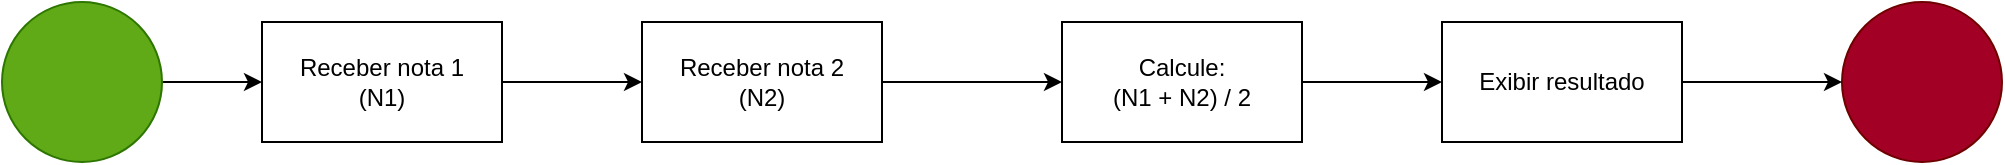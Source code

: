 <mxfile version="28.0.6" pages="10">
  <diagram name="Página-1" id="ien-LTxeTAxxLmiYn0Pi">
    <mxGraphModel dx="1097" dy="667" grid="1" gridSize="10" guides="1" tooltips="1" connect="1" arrows="1" fold="1" page="1" pageScale="1" pageWidth="827" pageHeight="1169" math="0" shadow="0">
      <root>
        <mxCell id="0" />
        <mxCell id="1" parent="0" />
        <mxCell id="ibR36sml1qzWkGhHRX6c-2" value="" style="edgeStyle=orthogonalEdgeStyle;rounded=0;orthogonalLoop=1;jettySize=auto;html=1;" edge="1" parent="1" source="fIP4atLO-p7no6ij3b4P-1" target="fIP4atLO-p7no6ij3b4P-6">
          <mxGeometry relative="1" as="geometry" />
        </mxCell>
        <mxCell id="fIP4atLO-p7no6ij3b4P-1" value="" style="ellipse;whiteSpace=wrap;html=1;aspect=fixed;fillColor=#60a917;fontColor=#ffffff;strokeColor=#2D7600;" vertex="1" parent="1">
          <mxGeometry x="70" y="250" width="80" height="80" as="geometry" />
        </mxCell>
        <mxCell id="fIP4atLO-p7no6ij3b4P-2" value="" style="ellipse;whiteSpace=wrap;html=1;aspect=fixed;fillColor=#a20025;fontColor=#ffffff;strokeColor=#6F0000;" vertex="1" parent="1">
          <mxGeometry x="990" y="250" width="80" height="80" as="geometry" />
        </mxCell>
        <mxCell id="ibR36sml1qzWkGhHRX6c-3" value="" style="edgeStyle=orthogonalEdgeStyle;rounded=0;orthogonalLoop=1;jettySize=auto;html=1;" edge="1" parent="1" source="fIP4atLO-p7no6ij3b4P-6" target="fIP4atLO-p7no6ij3b4P-8">
          <mxGeometry relative="1" as="geometry" />
        </mxCell>
        <mxCell id="fIP4atLO-p7no6ij3b4P-6" value="Receber nota 1&lt;br&gt;(N1)" style="rounded=0;whiteSpace=wrap;html=1;" vertex="1" parent="1">
          <mxGeometry x="200" y="260" width="120" height="60" as="geometry" />
        </mxCell>
        <mxCell id="ibR36sml1qzWkGhHRX6c-4" value="" style="edgeStyle=orthogonalEdgeStyle;rounded=0;orthogonalLoop=1;jettySize=auto;html=1;" edge="1" parent="1" source="fIP4atLO-p7no6ij3b4P-8" target="fIP4atLO-p7no6ij3b4P-10">
          <mxGeometry relative="1" as="geometry" />
        </mxCell>
        <mxCell id="fIP4atLO-p7no6ij3b4P-8" value="Receber nota 2&lt;br&gt;(N2)" style="rounded=0;whiteSpace=wrap;html=1;" vertex="1" parent="1">
          <mxGeometry x="390" y="260" width="120" height="60" as="geometry" />
        </mxCell>
        <mxCell id="ibR36sml1qzWkGhHRX6c-5" value="" style="edgeStyle=orthogonalEdgeStyle;rounded=0;orthogonalLoop=1;jettySize=auto;html=1;" edge="1" parent="1" source="fIP4atLO-p7no6ij3b4P-10" target="fIP4atLO-p7no6ij3b4P-11">
          <mxGeometry relative="1" as="geometry" />
        </mxCell>
        <mxCell id="fIP4atLO-p7no6ij3b4P-10" value="Calcule:&lt;br&gt;(N1 + N2) / 2" style="rounded=0;whiteSpace=wrap;html=1;" vertex="1" parent="1">
          <mxGeometry x="600" y="260" width="120" height="60" as="geometry" />
        </mxCell>
        <mxCell id="ibR36sml1qzWkGhHRX6c-6" value="" style="edgeStyle=orthogonalEdgeStyle;rounded=0;orthogonalLoop=1;jettySize=auto;html=1;" edge="1" parent="1" source="fIP4atLO-p7no6ij3b4P-11" target="fIP4atLO-p7no6ij3b4P-2">
          <mxGeometry relative="1" as="geometry" />
        </mxCell>
        <mxCell id="fIP4atLO-p7no6ij3b4P-11" value="Exibir resultado" style="rounded=0;whiteSpace=wrap;html=1;" vertex="1" parent="1">
          <mxGeometry x="790" y="260" width="120" height="60" as="geometry" />
        </mxCell>
      </root>
    </mxGraphModel>
  </diagram>
  <diagram id="UnQRTkY-co9EFNFpfmg4" name="Página-2">
    <mxGraphModel dx="1869" dy="634" grid="1" gridSize="10" guides="1" tooltips="1" connect="1" arrows="1" fold="1" page="1" pageScale="1" pageWidth="827" pageHeight="1169" math="0" shadow="0">
      <root>
        <mxCell id="0" />
        <mxCell id="1" parent="0" />
        <mxCell id="t9XvfpiNi_gvdj9FATmh-8" value="" style="edgeStyle=orthogonalEdgeStyle;rounded=0;orthogonalLoop=1;jettySize=auto;html=1;" edge="1" parent="1" source="t9XvfpiNi_gvdj9FATmh-1" target="t9XvfpiNi_gvdj9FATmh-7">
          <mxGeometry relative="1" as="geometry" />
        </mxCell>
        <mxCell id="t9XvfpiNi_gvdj9FATmh-1" value="" style="ellipse;whiteSpace=wrap;html=1;aspect=fixed;fillColor=#60a917;fontColor=#ffffff;strokeColor=#2D7600;" vertex="1" parent="1">
          <mxGeometry x="-120" y="200" width="80" height="80" as="geometry" />
        </mxCell>
        <mxCell id="t9XvfpiNi_gvdj9FATmh-2" value="" style="ellipse;whiteSpace=wrap;html=1;aspect=fixed;fillColor=#a20025;fontColor=#ffffff;strokeColor=#6F0000;" vertex="1" parent="1">
          <mxGeometry x="730" y="370" width="80" height="80" as="geometry" />
        </mxCell>
        <mxCell id="t9XvfpiNi_gvdj9FATmh-10" value="" style="edgeStyle=orthogonalEdgeStyle;rounded=0;orthogonalLoop=1;jettySize=auto;html=1;" edge="1" parent="1" source="t9XvfpiNi_gvdj9FATmh-7" target="t9XvfpiNi_gvdj9FATmh-9">
          <mxGeometry relative="1" as="geometry" />
        </mxCell>
        <mxCell id="t9XvfpiNi_gvdj9FATmh-7" value="Recebe um numero&amp;nbsp;&lt;br&gt;(N1)" style="rounded=0;whiteSpace=wrap;html=1;" vertex="1" parent="1">
          <mxGeometry x="20" y="210" width="120" height="60" as="geometry" />
        </mxCell>
        <mxCell id="t9XvfpiNi_gvdj9FATmh-12" value="" style="edgeStyle=orthogonalEdgeStyle;rounded=0;orthogonalLoop=1;jettySize=auto;html=1;" edge="1" parent="1" source="t9XvfpiNi_gvdj9FATmh-9" target="t9XvfpiNi_gvdj9FATmh-11">
          <mxGeometry relative="1" as="geometry" />
        </mxCell>
        <mxCell id="t9XvfpiNi_gvdj9FATmh-9" value="Recebe um numero&lt;br&gt;(N2)" style="rounded=0;whiteSpace=wrap;html=1;" vertex="1" parent="1">
          <mxGeometry x="180" y="210" width="120" height="60" as="geometry" />
        </mxCell>
        <mxCell id="t9XvfpiNi_gvdj9FATmh-14" value="" style="edgeStyle=orthogonalEdgeStyle;rounded=0;orthogonalLoop=1;jettySize=auto;html=1;" edge="1" parent="1" source="t9XvfpiNi_gvdj9FATmh-11" target="t9XvfpiNi_gvdj9FATmh-13">
          <mxGeometry relative="1" as="geometry" />
        </mxCell>
        <mxCell id="t9XvfpiNi_gvdj9FATmh-11" value="Media:&lt;br&gt;(N1 + N2) / 2" style="rounded=0;whiteSpace=wrap;html=1;" vertex="1" parent="1">
          <mxGeometry x="340" y="210" width="120" height="60" as="geometry" />
        </mxCell>
        <mxCell id="t9XvfpiNi_gvdj9FATmh-16" value="" style="edgeStyle=orthogonalEdgeStyle;rounded=0;orthogonalLoop=1;jettySize=auto;html=1;" edge="1" parent="1" source="t9XvfpiNi_gvdj9FATmh-13" target="t9XvfpiNi_gvdj9FATmh-15">
          <mxGeometry relative="1" as="geometry" />
        </mxCell>
        <mxCell id="t9XvfpiNi_gvdj9FATmh-18" value="" style="edgeStyle=orthogonalEdgeStyle;rounded=0;orthogonalLoop=1;jettySize=auto;html=1;" edge="1" parent="1" source="t9XvfpiNi_gvdj9FATmh-13" target="t9XvfpiNi_gvdj9FATmh-17">
          <mxGeometry relative="1" as="geometry" />
        </mxCell>
        <mxCell id="t9XvfpiNi_gvdj9FATmh-13" value="" style="rhombus;whiteSpace=wrap;html=1;" vertex="1" parent="1">
          <mxGeometry x="510" y="200" width="80" height="80" as="geometry" />
        </mxCell>
        <mxCell id="t9XvfpiNi_gvdj9FATmh-20" value="" style="edgeStyle=orthogonalEdgeStyle;rounded=0;orthogonalLoop=1;jettySize=auto;html=1;" edge="1" parent="1" source="t9XvfpiNi_gvdj9FATmh-15" target="t9XvfpiNi_gvdj9FATmh-2">
          <mxGeometry relative="1" as="geometry" />
        </mxCell>
        <mxCell id="t9XvfpiNi_gvdj9FATmh-15" value="#partiuestágio" style="whiteSpace=wrap;html=1;" vertex="1" parent="1">
          <mxGeometry x="710" y="210" width="120" height="60" as="geometry" />
        </mxCell>
        <mxCell id="t9XvfpiNi_gvdj9FATmh-21" value="" style="edgeStyle=orthogonalEdgeStyle;rounded=0;orthogonalLoop=1;jettySize=auto;html=1;" edge="1" parent="1" source="t9XvfpiNi_gvdj9FATmh-17" target="t9XvfpiNi_gvdj9FATmh-2">
          <mxGeometry relative="1" as="geometry" />
        </mxCell>
        <mxCell id="t9XvfpiNi_gvdj9FATmh-17" value="#partiutentardenovo" style="whiteSpace=wrap;html=1;" vertex="1" parent="1">
          <mxGeometry x="490" y="380" width="120" height="60" as="geometry" />
        </mxCell>
        <mxCell id="t9XvfpiNi_gvdj9FATmh-22" value="Se &amp;gt;= 5&amp;nbsp;" style="text;html=1;align=center;verticalAlign=middle;resizable=0;points=[];autosize=1;strokeColor=none;fillColor=none;" vertex="1" parent="1">
          <mxGeometry x="600" y="210" width="70" height="30" as="geometry" />
        </mxCell>
        <mxCell id="t9XvfpiNi_gvdj9FATmh-23" value="Se &amp;lt; 5" style="text;html=1;align=center;verticalAlign=middle;resizable=0;points=[];autosize=1;strokeColor=none;fillColor=none;" vertex="1" parent="1">
          <mxGeometry x="550" y="320" width="60" height="30" as="geometry" />
        </mxCell>
      </root>
    </mxGraphModel>
  </diagram>
  <diagram id="bydwbFrA9wJYi3ys4ccm" name="Página-3">
    <mxGraphModel dx="1869" dy="634" grid="1" gridSize="10" guides="1" tooltips="1" connect="1" arrows="1" fold="1" page="1" pageScale="1" pageWidth="827" pageHeight="1169" math="0" shadow="0">
      <root>
        <mxCell id="0" />
        <mxCell id="1" parent="0" />
        <mxCell id="ySR_RdAHPfU4WkfAGC6D-4" value="" style="edgeStyle=orthogonalEdgeStyle;rounded=0;orthogonalLoop=1;jettySize=auto;html=1;" parent="1" source="ySR_RdAHPfU4WkfAGC6D-1" target="ySR_RdAHPfU4WkfAGC6D-3" edge="1">
          <mxGeometry relative="1" as="geometry" />
        </mxCell>
        <mxCell id="ySR_RdAHPfU4WkfAGC6D-1" value="" style="ellipse;whiteSpace=wrap;html=1;aspect=fixed;fillColor=#60a917;fontColor=#ffffff;strokeColor=#2D7600;" parent="1" vertex="1">
          <mxGeometry x="-100" y="270" width="80" height="80" as="geometry" />
        </mxCell>
        <mxCell id="ySR_RdAHPfU4WkfAGC6D-2" value="" style="ellipse;whiteSpace=wrap;html=1;aspect=fixed;fillColor=#a20025;fontColor=#ffffff;strokeColor=#6F0000;" parent="1" vertex="1">
          <mxGeometry x="850" y="270" width="80" height="80" as="geometry" />
        </mxCell>
        <mxCell id="ySR_RdAHPfU4WkfAGC6D-6" value="" style="edgeStyle=orthogonalEdgeStyle;rounded=0;orthogonalLoop=1;jettySize=auto;html=1;" parent="1" source="ySR_RdAHPfU4WkfAGC6D-3" target="ySR_RdAHPfU4WkfAGC6D-5" edge="1">
          <mxGeometry relative="1" as="geometry" />
        </mxCell>
        <mxCell id="ySR_RdAHPfU4WkfAGC6D-3" value="Informe seu sexo" style="whiteSpace=wrap;html=1;" parent="1" vertex="1">
          <mxGeometry x="40" y="280" width="120" height="60" as="geometry" />
        </mxCell>
        <mxCell id="ySR_RdAHPfU4WkfAGC6D-8" value="" style="edgeStyle=orthogonalEdgeStyle;rounded=0;orthogonalLoop=1;jettySize=auto;html=1;" parent="1" source="ySR_RdAHPfU4WkfAGC6D-5" target="ySR_RdAHPfU4WkfAGC6D-7" edge="1">
          <mxGeometry relative="1" as="geometry" />
        </mxCell>
        <mxCell id="ySR_RdAHPfU4WkfAGC6D-5" value="Informe sua idade&amp;nbsp;" style="whiteSpace=wrap;html=1;" parent="1" vertex="1">
          <mxGeometry x="240" y="280" width="120" height="60" as="geometry" />
        </mxCell>
        <mxCell id="7c3XNnOGQpmsDo-DDNoL-2" value="" style="edgeStyle=orthogonalEdgeStyle;rounded=0;orthogonalLoop=1;jettySize=auto;html=1;" parent="1" source="ySR_RdAHPfU4WkfAGC6D-7" target="7c3XNnOGQpmsDo-DDNoL-1" edge="1">
          <mxGeometry relative="1" as="geometry" />
        </mxCell>
        <mxCell id="7c3XNnOGQpmsDo-DDNoL-4" value="" style="edgeStyle=orthogonalEdgeStyle;rounded=0;orthogonalLoop=1;jettySize=auto;html=1;" parent="1" source="ySR_RdAHPfU4WkfAGC6D-7" target="7c3XNnOGQpmsDo-DDNoL-3" edge="1">
          <mxGeometry relative="1" as="geometry">
            <Array as="points">
              <mxPoint x="454" y="550" />
            </Array>
          </mxGeometry>
        </mxCell>
        <mxCell id="7c3XNnOGQpmsDo-DDNoL-7" value="" style="edgeStyle=orthogonalEdgeStyle;rounded=0;orthogonalLoop=1;jettySize=auto;html=1;" parent="1" source="ySR_RdAHPfU4WkfAGC6D-7" target="7c3XNnOGQpmsDo-DDNoL-6" edge="1">
          <mxGeometry relative="1" as="geometry">
            <Array as="points">
              <mxPoint x="454" y="130" />
            </Array>
          </mxGeometry>
        </mxCell>
        <mxCell id="6Bsp1NWtdkDP4OVS9tjT-7" style="edgeStyle=orthogonalEdgeStyle;rounded=0;orthogonalLoop=1;jettySize=auto;html=1;exitX=1;exitY=1;exitDx=0;exitDy=0;entryX=0;entryY=0.5;entryDx=0;entryDy=0;" parent="1" source="ySR_RdAHPfU4WkfAGC6D-7" target="6Bsp1NWtdkDP4OVS9tjT-3" edge="1">
          <mxGeometry relative="1" as="geometry">
            <Array as="points">
              <mxPoint x="480" y="330" />
              <mxPoint x="480" y="430" />
            </Array>
          </mxGeometry>
        </mxCell>
        <mxCell id="ySR_RdAHPfU4WkfAGC6D-7" value="" style="rhombus;whiteSpace=wrap;html=1;" parent="1" vertex="1">
          <mxGeometry x="414" y="270" width="80" height="80" as="geometry" />
        </mxCell>
        <mxCell id="6Bsp1NWtdkDP4OVS9tjT-12" value="" style="edgeStyle=orthogonalEdgeStyle;rounded=0;orthogonalLoop=1;jettySize=auto;html=1;" parent="1" source="7c3XNnOGQpmsDo-DDNoL-1" target="ySR_RdAHPfU4WkfAGC6D-2" edge="1">
          <mxGeometry relative="1" as="geometry" />
        </mxCell>
        <mxCell id="7c3XNnOGQpmsDo-DDNoL-1" value="Exiba&lt;br&gt;Você é homem e menino" style="whiteSpace=wrap;html=1;" parent="1" vertex="1">
          <mxGeometry x="610" y="280" width="160" height="60" as="geometry" />
        </mxCell>
        <mxCell id="6Bsp1NWtdkDP4OVS9tjT-14" style="edgeStyle=orthogonalEdgeStyle;rounded=0;orthogonalLoop=1;jettySize=auto;html=1;exitX=1;exitY=0.5;exitDx=0;exitDy=0;entryX=0.5;entryY=1;entryDx=0;entryDy=0;" parent="1" source="7c3XNnOGQpmsDo-DDNoL-3" target="ySR_RdAHPfU4WkfAGC6D-2" edge="1">
          <mxGeometry relative="1" as="geometry" />
        </mxCell>
        <mxCell id="7c3XNnOGQpmsDo-DDNoL-3" value="Exiba&lt;br&gt;&quot;Você é mulher maior de idade&quot;" style="whiteSpace=wrap;html=1;" parent="1" vertex="1">
          <mxGeometry x="610" y="524.5" width="180" height="60" as="geometry" />
        </mxCell>
        <mxCell id="7c3XNnOGQpmsDo-DDNoL-5" value="Se for H e &amp;lt; 18" style="text;html=1;align=center;verticalAlign=middle;resizable=0;points=[];autosize=1;strokeColor=none;fillColor=none;" parent="1" vertex="1">
          <mxGeometry x="494" y="270" width="100" height="30" as="geometry" />
        </mxCell>
        <mxCell id="6Bsp1NWtdkDP4OVS9tjT-11" style="edgeStyle=orthogonalEdgeStyle;rounded=0;orthogonalLoop=1;jettySize=auto;html=1;exitX=1;exitY=0.5;exitDx=0;exitDy=0;entryX=0.5;entryY=0;entryDx=0;entryDy=0;" parent="1" source="7c3XNnOGQpmsDo-DDNoL-6" target="ySR_RdAHPfU4WkfAGC6D-2" edge="1">
          <mxGeometry relative="1" as="geometry" />
        </mxCell>
        <mxCell id="7c3XNnOGQpmsDo-DDNoL-6" value="Exiba&lt;br&gt;&quot;Você é homem maior de idade&quot;" style="whiteSpace=wrap;html=1;" parent="1" vertex="1">
          <mxGeometry x="610" y="100" width="180" height="60" as="geometry" />
        </mxCell>
        <mxCell id="6Bsp1NWtdkDP4OVS9tjT-1" value="Se for H e &amp;gt;= 18" style="text;html=1;align=center;verticalAlign=middle;resizable=0;points=[];autosize=1;strokeColor=none;fillColor=none;" parent="1" vertex="1">
          <mxGeometry x="480" y="130" width="110" height="30" as="geometry" />
        </mxCell>
        <mxCell id="6Bsp1NWtdkDP4OVS9tjT-13" style="edgeStyle=orthogonalEdgeStyle;rounded=0;orthogonalLoop=1;jettySize=auto;html=1;exitX=1;exitY=0.5;exitDx=0;exitDy=0;entryX=0;entryY=1;entryDx=0;entryDy=0;" parent="1" source="6Bsp1NWtdkDP4OVS9tjT-3" target="ySR_RdAHPfU4WkfAGC6D-2" edge="1">
          <mxGeometry relative="1" as="geometry" />
        </mxCell>
        <mxCell id="6Bsp1NWtdkDP4OVS9tjT-3" value="Exiba&lt;br&gt;&quot;Você é mulher e menina&quot;" style="whiteSpace=wrap;html=1;" parent="1" vertex="1">
          <mxGeometry x="610" y="400" width="160" height="60" as="geometry" />
        </mxCell>
        <mxCell id="6Bsp1NWtdkDP4OVS9tjT-8" value="Se for M e &amp;lt; 18" style="text;html=1;align=center;verticalAlign=middle;resizable=0;points=[];autosize=1;strokeColor=none;fillColor=none;" parent="1" vertex="1">
          <mxGeometry x="489" y="398" width="110" height="30" as="geometry" />
        </mxCell>
        <mxCell id="6Bsp1NWtdkDP4OVS9tjT-9" value="Se for M e &amp;gt;= 18" style="text;html=1;align=center;verticalAlign=middle;resizable=0;points=[];autosize=1;strokeColor=none;fillColor=none;" parent="1" vertex="1">
          <mxGeometry x="480" y="518" width="110" height="30" as="geometry" />
        </mxCell>
      </root>
    </mxGraphModel>
  </diagram>
  <diagram id="8Rqy29sQfBHhRYx2jmhY" name="Página-4">
    <mxGraphModel dx="1869" dy="634" grid="1" gridSize="10" guides="1" tooltips="1" connect="1" arrows="1" fold="1" page="1" pageScale="1" pageWidth="827" pageHeight="1169" math="0" shadow="0">
      <root>
        <mxCell id="0" />
        <mxCell id="1" parent="0" />
        <mxCell id="lpaQKXz9N6gEDqZGQGlt-4" value="" style="edgeStyle=orthogonalEdgeStyle;rounded=0;orthogonalLoop=1;jettySize=auto;html=1;" parent="1" source="lpaQKXz9N6gEDqZGQGlt-1" target="lpaQKXz9N6gEDqZGQGlt-3" edge="1">
          <mxGeometry relative="1" as="geometry" />
        </mxCell>
        <mxCell id="lpaQKXz9N6gEDqZGQGlt-1" value="" style="ellipse;whiteSpace=wrap;html=1;aspect=fixed;fillColor=#60a917;fontColor=#ffffff;strokeColor=#2D7600;" parent="1" vertex="1">
          <mxGeometry x="-80" y="230" width="80" height="80" as="geometry" />
        </mxCell>
        <mxCell id="lpaQKXz9N6gEDqZGQGlt-2" value="" style="ellipse;whiteSpace=wrap;html=1;aspect=fixed;fillColor=#a20025;fontColor=#ffffff;strokeColor=#6F0000;" parent="1" vertex="1">
          <mxGeometry x="800" y="230" width="80" height="80" as="geometry" />
        </mxCell>
        <mxCell id="lpaQKXz9N6gEDqZGQGlt-6" value="" style="edgeStyle=orthogonalEdgeStyle;rounded=0;orthogonalLoop=1;jettySize=auto;html=1;" parent="1" source="lpaQKXz9N6gEDqZGQGlt-3" target="lpaQKXz9N6gEDqZGQGlt-5" edge="1">
          <mxGeometry relative="1" as="geometry" />
        </mxCell>
        <mxCell id="lpaQKXz9N6gEDqZGQGlt-3" value="Horas dormidas" style="whiteSpace=wrap;html=1;" parent="1" vertex="1">
          <mxGeometry x="60" y="240" width="120" height="60" as="geometry" />
        </mxCell>
        <mxCell id="lpaQKXz9N6gEDqZGQGlt-12" style="edgeStyle=orthogonalEdgeStyle;rounded=0;orthogonalLoop=1;jettySize=auto;html=1;exitX=0.5;exitY=0;exitDx=0;exitDy=0;entryX=0;entryY=0.5;entryDx=0;entryDy=0;" parent="1" source="lpaQKXz9N6gEDqZGQGlt-5" target="lpaQKXz9N6gEDqZGQGlt-7" edge="1">
          <mxGeometry relative="1" as="geometry" />
        </mxCell>
        <mxCell id="lpaQKXz9N6gEDqZGQGlt-13" style="edgeStyle=orthogonalEdgeStyle;rounded=0;orthogonalLoop=1;jettySize=auto;html=1;exitX=1;exitY=0;exitDx=0;exitDy=0;entryX=0;entryY=0.5;entryDx=0;entryDy=0;" parent="1" source="lpaQKXz9N6gEDqZGQGlt-5" target="lpaQKXz9N6gEDqZGQGlt-9" edge="1">
          <mxGeometry relative="1" as="geometry">
            <Array as="points">
              <mxPoint x="340" y="160" />
            </Array>
          </mxGeometry>
        </mxCell>
        <mxCell id="lpaQKXz9N6gEDqZGQGlt-14" value="" style="edgeStyle=orthogonalEdgeStyle;rounded=0;orthogonalLoop=1;jettySize=auto;html=1;" parent="1" source="lpaQKXz9N6gEDqZGQGlt-5" target="lpaQKXz9N6gEDqZGQGlt-10" edge="1">
          <mxGeometry relative="1" as="geometry" />
        </mxCell>
        <mxCell id="lpaQKXz9N6gEDqZGQGlt-15" style="edgeStyle=orthogonalEdgeStyle;rounded=0;orthogonalLoop=1;jettySize=auto;html=1;exitX=1;exitY=1;exitDx=0;exitDy=0;entryX=0;entryY=0.5;entryDx=0;entryDy=0;" parent="1" source="lpaQKXz9N6gEDqZGQGlt-5" target="lpaQKXz9N6gEDqZGQGlt-11" edge="1">
          <mxGeometry relative="1" as="geometry">
            <Array as="points">
              <mxPoint x="340" y="380" />
            </Array>
          </mxGeometry>
        </mxCell>
        <mxCell id="lpaQKXz9N6gEDqZGQGlt-5" value="" style="rhombus;whiteSpace=wrap;html=1;" parent="1" vertex="1">
          <mxGeometry x="280" y="230" width="80" height="80" as="geometry" />
        </mxCell>
        <mxCell id="lpaQKXz9N6gEDqZGQGlt-21" style="edgeStyle=orthogonalEdgeStyle;rounded=0;orthogonalLoop=1;jettySize=auto;html=1;exitX=1;exitY=0.5;exitDx=0;exitDy=0;entryX=0.5;entryY=0;entryDx=0;entryDy=0;" parent="1" source="lpaQKXz9N6gEDqZGQGlt-7" target="lpaQKXz9N6gEDqZGQGlt-2" edge="1">
          <mxGeometry relative="1" as="geometry" />
        </mxCell>
        <mxCell id="lpaQKXz9N6gEDqZGQGlt-7" value="Exiba&lt;br&gt;&quot;#zumbi&quot;" style="whiteSpace=wrap;html=1;" parent="1" vertex="1">
          <mxGeometry x="510" y="40" width="170" height="60" as="geometry" />
        </mxCell>
        <mxCell id="lpaQKXz9N6gEDqZGQGlt-22" style="edgeStyle=orthogonalEdgeStyle;rounded=0;orthogonalLoop=1;jettySize=auto;html=1;exitX=1;exitY=0.5;exitDx=0;exitDy=0;entryX=0;entryY=0;entryDx=0;entryDy=0;" parent="1" source="lpaQKXz9N6gEDqZGQGlt-9" target="lpaQKXz9N6gEDqZGQGlt-2" edge="1">
          <mxGeometry relative="1" as="geometry" />
        </mxCell>
        <mxCell id="lpaQKXz9N6gEDqZGQGlt-9" value="Exiba&lt;br&gt;&amp;nbsp;&quot;Pouca concentração&quot;" style="whiteSpace=wrap;html=1;" parent="1" vertex="1">
          <mxGeometry x="510" y="130" width="170" height="60" as="geometry" />
        </mxCell>
        <mxCell id="lpaQKXz9N6gEDqZGQGlt-23" style="edgeStyle=orthogonalEdgeStyle;rounded=0;orthogonalLoop=1;jettySize=auto;html=1;exitX=1;exitY=0.5;exitDx=0;exitDy=0;entryX=0;entryY=0.5;entryDx=0;entryDy=0;" parent="1" source="lpaQKXz9N6gEDqZGQGlt-10" target="lpaQKXz9N6gEDqZGQGlt-2" edge="1">
          <mxGeometry relative="1" as="geometry" />
        </mxCell>
        <mxCell id="lpaQKXz9N6gEDqZGQGlt-10" value="Exiba&lt;br&gt;&quot;Boa concentração&quot;" style="whiteSpace=wrap;html=1;" parent="1" vertex="1">
          <mxGeometry x="510" y="240" width="170" height="60" as="geometry" />
        </mxCell>
        <mxCell id="lpaQKXz9N6gEDqZGQGlt-24" style="edgeStyle=orthogonalEdgeStyle;rounded=0;orthogonalLoop=1;jettySize=auto;html=1;exitX=1;exitY=0.5;exitDx=0;exitDy=0;entryX=0.5;entryY=1;entryDx=0;entryDy=0;" parent="1" source="lpaQKXz9N6gEDqZGQGlt-11" target="lpaQKXz9N6gEDqZGQGlt-2" edge="1">
          <mxGeometry relative="1" as="geometry" />
        </mxCell>
        <mxCell id="lpaQKXz9N6gEDqZGQGlt-11" value="Exiba&lt;br&gt;&quot;Olha a preguiça&quot;" style="whiteSpace=wrap;html=1;" parent="1" vertex="1">
          <mxGeometry x="510" y="350" width="170" height="60" as="geometry" />
        </mxCell>
        <mxCell id="lpaQKXz9N6gEDqZGQGlt-17" value="Se &amp;lt; 5" style="text;html=1;align=center;verticalAlign=middle;resizable=0;points=[];autosize=1;strokeColor=none;fillColor=none;" parent="1" vertex="1">
          <mxGeometry x="380" y="40" width="60" height="30" as="geometry" />
        </mxCell>
        <mxCell id="lpaQKXz9N6gEDqZGQGlt-18" value="Se &amp;gt; 4 e &amp;lt;= 6" style="text;html=1;align=center;verticalAlign=middle;resizable=0;points=[];autosize=1;strokeColor=none;fillColor=none;" parent="1" vertex="1">
          <mxGeometry x="380" y="130" width="100" height="30" as="geometry" />
        </mxCell>
        <mxCell id="lpaQKXz9N6gEDqZGQGlt-19" value="Se &amp;gt;= 7 e &amp;lt; 9&amp;nbsp;" style="text;html=1;align=center;verticalAlign=middle;resizable=0;points=[];autosize=1;strokeColor=none;fillColor=none;" parent="1" vertex="1">
          <mxGeometry x="390" y="230" width="100" height="30" as="geometry" />
        </mxCell>
        <mxCell id="lpaQKXz9N6gEDqZGQGlt-20" value="Se &amp;gt; 9" style="text;html=1;align=center;verticalAlign=middle;resizable=0;points=[];autosize=1;strokeColor=none;fillColor=none;" parent="1" vertex="1">
          <mxGeometry x="410" y="340" width="60" height="30" as="geometry" />
        </mxCell>
      </root>
    </mxGraphModel>
  </diagram>
  <diagram id="Id60V2id3nPSlRLnNj_V" name="Página-5">
    <mxGraphModel dx="2430" dy="2144" grid="1" gridSize="10" guides="1" tooltips="1" connect="1" arrows="1" fold="1" page="1" pageScale="1" pageWidth="827" pageHeight="1169" math="0" shadow="0">
      <root>
        <mxCell id="0" />
        <mxCell id="1" parent="0" />
        <mxCell id="p7adewHGfjfc9YZDKkrV-2" value="" style="edgeStyle=orthogonalEdgeStyle;rounded=0;orthogonalLoop=1;jettySize=auto;html=1;" parent="1" source="d7VqHtBWxSO_qIUHyYPi-1" target="p7adewHGfjfc9YZDKkrV-1" edge="1">
          <mxGeometry relative="1" as="geometry" />
        </mxCell>
        <mxCell id="d7VqHtBWxSO_qIUHyYPi-1" value="" style="ellipse;whiteSpace=wrap;html=1;aspect=fixed;fillColor=#60a917;fontColor=#ffffff;strokeColor=#2D7600;" parent="1" vertex="1">
          <mxGeometry x="-210" y="-10" width="80" height="80" as="geometry" />
        </mxCell>
        <mxCell id="d7VqHtBWxSO_qIUHyYPi-2" value="" style="ellipse;whiteSpace=wrap;html=1;aspect=fixed;fillColor=#a20025;fontColor=#ffffff;strokeColor=#6F0000;" parent="1" vertex="1">
          <mxGeometry x="370" y="650" width="80" height="80" as="geometry" />
        </mxCell>
        <mxCell id="p7adewHGfjfc9YZDKkrV-4" value="" style="edgeStyle=orthogonalEdgeStyle;rounded=0;orthogonalLoop=1;jettySize=auto;html=1;" parent="1" source="p7adewHGfjfc9YZDKkrV-1" target="p7adewHGfjfc9YZDKkrV-3" edge="1">
          <mxGeometry relative="1" as="geometry" />
        </mxCell>
        <mxCell id="p7adewHGfjfc9YZDKkrV-1" value="Programa recebe salário&lt;br&gt;N1" style="rounded=0;whiteSpace=wrap;html=1;" parent="1" vertex="1">
          <mxGeometry x="-60" width="120" height="60" as="geometry" />
        </mxCell>
        <mxCell id="p7adewHGfjfc9YZDKkrV-6" value="" style="edgeStyle=orthogonalEdgeStyle;rounded=0;orthogonalLoop=1;jettySize=auto;html=1;" parent="1" source="p7adewHGfjfc9YZDKkrV-3" target="p7adewHGfjfc9YZDKkrV-5" edge="1">
          <mxGeometry relative="1" as="geometry" />
        </mxCell>
        <mxCell id="p7adewHGfjfc9YZDKkrV-3" value="Programa recebe valor da faculdade&amp;nbsp;&lt;br&gt;N2" style="rounded=0;whiteSpace=wrap;html=1;" parent="1" vertex="1">
          <mxGeometry x="150" width="120" height="60" as="geometry" />
        </mxCell>
        <mxCell id="LLSl2ezqBT0_75cwC0-e-4" value="" style="edgeStyle=orthogonalEdgeStyle;rounded=0;orthogonalLoop=1;jettySize=auto;html=1;" parent="1" source="p7adewHGfjfc9YZDKkrV-5" target="LLSl2ezqBT0_75cwC0-e-3" edge="1">
          <mxGeometry relative="1" as="geometry" />
        </mxCell>
        <mxCell id="p7adewHGfjfc9YZDKkrV-5" value="media:&lt;div&gt;(N1-N2) / 30&lt;/div&gt;" style="rounded=0;whiteSpace=wrap;html=1;" parent="1" vertex="1">
          <mxGeometry x="350" width="120" height="60" as="geometry" />
        </mxCell>
        <mxCell id="LLSl2ezqBT0_75cwC0-e-6" value="" style="edgeStyle=orthogonalEdgeStyle;rounded=0;orthogonalLoop=1;jettySize=auto;html=1;" parent="1" source="LLSl2ezqBT0_75cwC0-e-3" target="LLSl2ezqBT0_75cwC0-e-5" edge="1">
          <mxGeometry relative="1" as="geometry" />
        </mxCell>
        <mxCell id="LLSl2ezqBT0_75cwC0-e-8" value="" style="edgeStyle=orthogonalEdgeStyle;rounded=0;orthogonalLoop=1;jettySize=auto;html=1;" parent="1" source="LLSl2ezqBT0_75cwC0-e-3" target="LLSl2ezqBT0_75cwC0-e-7" edge="1">
          <mxGeometry relative="1" as="geometry" />
        </mxCell>
        <mxCell id="LLSl2ezqBT0_75cwC0-e-13" style="edgeStyle=orthogonalEdgeStyle;rounded=0;orthogonalLoop=1;jettySize=auto;html=1;exitX=1;exitY=0.5;exitDx=0;exitDy=0;" parent="1" source="LLSl2ezqBT0_75cwC0-e-3" target="LLSl2ezqBT0_75cwC0-e-12" edge="1">
          <mxGeometry relative="1" as="geometry" />
        </mxCell>
        <mxCell id="LLSl2ezqBT0_75cwC0-e-20" style="edgeStyle=orthogonalEdgeStyle;rounded=0;orthogonalLoop=1;jettySize=auto;html=1;exitX=0;exitY=1;exitDx=0;exitDy=0;entryX=0.5;entryY=0;entryDx=0;entryDy=0;" parent="1" source="LLSl2ezqBT0_75cwC0-e-3" target="LLSl2ezqBT0_75cwC0-e-9" edge="1">
          <mxGeometry relative="1" as="geometry">
            <Array as="points">
              <mxPoint x="390" y="230" />
              <mxPoint x="220" y="230" />
            </Array>
          </mxGeometry>
        </mxCell>
        <mxCell id="LLSl2ezqBT0_75cwC0-e-21" style="edgeStyle=orthogonalEdgeStyle;rounded=0;orthogonalLoop=1;jettySize=auto;html=1;exitX=1;exitY=1;exitDx=0;exitDy=0;" parent="1" source="LLSl2ezqBT0_75cwC0-e-3" target="LLSl2ezqBT0_75cwC0-e-11" edge="1">
          <mxGeometry relative="1" as="geometry">
            <Array as="points">
              <mxPoint x="430" y="230" />
              <mxPoint x="590" y="230" />
            </Array>
          </mxGeometry>
        </mxCell>
        <mxCell id="LLSl2ezqBT0_75cwC0-e-3" value="" style="rhombus;whiteSpace=wrap;html=1;rounded=0;" parent="1" vertex="1">
          <mxGeometry x="370" y="130" width="80" height="80" as="geometry" />
        </mxCell>
        <mxCell id="zF5PzzUv5hYDbOzm9oCZ-9" style="edgeStyle=orthogonalEdgeStyle;rounded=0;orthogonalLoop=1;jettySize=auto;html=1;exitX=0.5;exitY=1;exitDx=0;exitDy=0;entryX=0.5;entryY=0;entryDx=0;entryDy=0;" parent="1" source="LLSl2ezqBT0_75cwC0-e-5" target="d7VqHtBWxSO_qIUHyYPi-2" edge="1">
          <mxGeometry relative="1" as="geometry" />
        </mxCell>
        <mxCell id="LLSl2ezqBT0_75cwC0-e-5" value="Programa exibe&amp;nbsp;“#cinemanamorada”" style="whiteSpace=wrap;html=1;rounded=0;" parent="1" vertex="1">
          <mxGeometry x="330" y="440" width="160" height="60" as="geometry" />
        </mxCell>
        <mxCell id="zF5PzzUv5hYDbOzm9oCZ-8" style="edgeStyle=orthogonalEdgeStyle;rounded=0;orthogonalLoop=1;jettySize=auto;html=1;exitX=0.5;exitY=1;exitDx=0;exitDy=0;entryX=0;entryY=0.5;entryDx=0;entryDy=0;" parent="1" source="LLSl2ezqBT0_75cwC0-e-7" target="d7VqHtBWxSO_qIUHyYPi-2" edge="1">
          <mxGeometry relative="1" as="geometry" />
        </mxCell>
        <mxCell id="LLSl2ezqBT0_75cwC0-e-7" value="Programa exibe&amp;nbsp;“#controletotal”" style="whiteSpace=wrap;html=1;rounded=0;" parent="1" vertex="1">
          <mxGeometry x="-60" y="440" width="170" height="60" as="geometry" />
        </mxCell>
        <mxCell id="zF5PzzUv5hYDbOzm9oCZ-5" style="edgeStyle=orthogonalEdgeStyle;rounded=0;orthogonalLoop=1;jettySize=auto;html=1;exitX=0.5;exitY=1;exitDx=0;exitDy=0;entryX=0;entryY=0;entryDx=0;entryDy=0;" parent="1" source="LLSl2ezqBT0_75cwC0-e-9" target="d7VqHtBWxSO_qIUHyYPi-2" edge="1">
          <mxGeometry relative="1" as="geometry">
            <Array as="points">
              <mxPoint x="220" y="600" />
              <mxPoint x="382" y="600" />
            </Array>
          </mxGeometry>
        </mxCell>
        <mxCell id="LLSl2ezqBT0_75cwC0-e-9" value="Programa exibe&amp;nbsp;“#ragazzonosabado”" style="whiteSpace=wrap;html=1;rounded=0;" parent="1" vertex="1">
          <mxGeometry x="140" y="440" width="160" height="60" as="geometry" />
        </mxCell>
        <mxCell id="zF5PzzUv5hYDbOzm9oCZ-6" style="edgeStyle=orthogonalEdgeStyle;rounded=0;orthogonalLoop=1;jettySize=auto;html=1;exitX=0.5;exitY=1;exitDx=0;exitDy=0;entryX=1;entryY=0;entryDx=0;entryDy=0;" parent="1" source="LLSl2ezqBT0_75cwC0-e-11" target="d7VqHtBWxSO_qIUHyYPi-2" edge="1">
          <mxGeometry relative="1" as="geometry">
            <Array as="points">
              <mxPoint x="590" y="600" />
              <mxPoint x="438" y="600" />
            </Array>
          </mxGeometry>
        </mxCell>
        <mxCell id="LLSl2ezqBT0_75cwC0-e-11" value="Programa exibe “#novogame”" style="whiteSpace=wrap;html=1;rounded=0;" parent="1" vertex="1">
          <mxGeometry x="530" y="440" width="120" height="60" as="geometry" />
        </mxCell>
        <mxCell id="zF5PzzUv5hYDbOzm9oCZ-7" style="edgeStyle=orthogonalEdgeStyle;rounded=0;orthogonalLoop=1;jettySize=auto;html=1;exitX=0.5;exitY=1;exitDx=0;exitDy=0;entryX=1;entryY=0.5;entryDx=0;entryDy=0;" parent="1" source="LLSl2ezqBT0_75cwC0-e-12" target="d7VqHtBWxSO_qIUHyYPi-2" edge="1">
          <mxGeometry relative="1" as="geometry" />
        </mxCell>
        <mxCell id="LLSl2ezqBT0_75cwC0-e-12" value="Programa exibe&amp;nbsp;“#tobonito”" style="whiteSpace=wrap;html=1;rounded=0;" parent="1" vertex="1">
          <mxGeometry x="680" y="440" width="120" height="60" as="geometry" />
        </mxCell>
        <mxCell id="LLSl2ezqBT0_75cwC0-e-17" value="Media &amp;lt; 15" style="text;html=1;align=center;verticalAlign=middle;resizable=0;points=[];autosize=1;strokeColor=none;fillColor=none;" parent="1" vertex="1">
          <mxGeometry x="140" y="138" width="80" height="30" as="geometry" />
        </mxCell>
        <mxCell id="LLSl2ezqBT0_75cwC0-e-19" value="Media &amp;gt;= 15 e &amp;lt;= 20" style="text;html=1;align=center;verticalAlign=middle;resizable=0;points=[];autosize=1;strokeColor=none;fillColor=none;" parent="1" vertex="1">
          <mxGeometry x="220" y="200" width="130" height="30" as="geometry" />
        </mxCell>
        <mxCell id="LLSl2ezqBT0_75cwC0-e-22" value="Media &amp;gt; 20 e &amp;lt; 25" style="text;html=1;align=center;verticalAlign=middle;resizable=0;points=[];autosize=1;strokeColor=none;fillColor=none;" parent="1" vertex="1">
          <mxGeometry x="290" y="290" width="120" height="30" as="geometry" />
        </mxCell>
        <mxCell id="LLSl2ezqBT0_75cwC0-e-23" value="Media &amp;gt;= 25 e &amp;lt; 31" style="text;html=1;align=center;verticalAlign=middle;resizable=0;points=[];autosize=1;strokeColor=none;fillColor=none;" parent="1" vertex="1">
          <mxGeometry x="450" y="200" width="130" height="30" as="geometry" />
        </mxCell>
        <mxCell id="zF5PzzUv5hYDbOzm9oCZ-1" value="Media &amp;gt; 30" style="text;html=1;align=center;verticalAlign=middle;resizable=0;points=[];autosize=1;strokeColor=none;fillColor=none;" parent="1" vertex="1">
          <mxGeometry x="540" y="138" width="80" height="30" as="geometry" />
        </mxCell>
      </root>
    </mxGraphModel>
  </diagram>
  <diagram id="YCJzKQlFxlN5eMLXE_bP" name="Página-6">
    <mxGraphModel dx="3432" dy="1585" grid="1" gridSize="10" guides="1" tooltips="1" connect="1" arrows="1" fold="1" page="1" pageScale="1" pageWidth="827" pageHeight="1169" math="0" shadow="0">
      <root>
        <mxCell id="0" />
        <mxCell id="1" parent="0" />
        <mxCell id="IOrrvd-egMROivp7UYW_-36" value="" style="edgeStyle=orthogonalEdgeStyle;rounded=0;orthogonalLoop=1;jettySize=auto;html=1;" parent="1" source="9JXVkRmdpg5m2hzT-vNp-1" target="OFQ1QTvhh8smqVmBn0to-5" edge="1">
          <mxGeometry relative="1" as="geometry" />
        </mxCell>
        <mxCell id="9JXVkRmdpg5m2hzT-vNp-1" value="" style="ellipse;whiteSpace=wrap;html=1;aspect=fixed;fillColor=#60a917;fontColor=#ffffff;strokeColor=#2D7600;" parent="1" vertex="1">
          <mxGeometry x="-430" y="80" width="80" height="80" as="geometry" />
        </mxCell>
        <mxCell id="NA8-eGbfzaYOUGbYJ_mt-2" value="" style="edgeStyle=orthogonalEdgeStyle;rounded=0;orthogonalLoop=1;jettySize=auto;html=1;" edge="1" parent="1" source="OFQ1QTvhh8smqVmBn0to-5" target="NA8-eGbfzaYOUGbYJ_mt-1">
          <mxGeometry relative="1" as="geometry" />
        </mxCell>
        <mxCell id="OFQ1QTvhh8smqVmBn0to-5" value="RECEBE&amp;nbsp;&lt;div&gt;1° NUMERO&amp;nbsp;&lt;br&gt;(N1)&lt;/div&gt;" style="whiteSpace=wrap;html=1;" parent="1" vertex="1">
          <mxGeometry x="-450" y="230" width="120" height="60" as="geometry" />
        </mxCell>
        <mxCell id="NA8-eGbfzaYOUGbYJ_mt-4" value="" style="edgeStyle=orthogonalEdgeStyle;rounded=0;orthogonalLoop=1;jettySize=auto;html=1;" edge="1" parent="1" source="NA8-eGbfzaYOUGbYJ_mt-1" target="NA8-eGbfzaYOUGbYJ_mt-3">
          <mxGeometry relative="1" as="geometry" />
        </mxCell>
        <mxCell id="NA8-eGbfzaYOUGbYJ_mt-1" value="RECEBE&amp;nbsp;&lt;div&gt;2° NUMERO&amp;nbsp;&lt;br&gt;(N2&lt;span style=&quot;background-color: transparent; color: light-dark(rgb(0, 0, 0), rgb(255, 255, 255));&quot;&gt;)&lt;/span&gt;&lt;/div&gt;" style="whiteSpace=wrap;html=1;" vertex="1" parent="1">
          <mxGeometry x="-450" y="370" width="120" height="60" as="geometry" />
        </mxCell>
        <mxCell id="NA8-eGbfzaYOUGbYJ_mt-6" value="" style="edgeStyle=orthogonalEdgeStyle;rounded=0;orthogonalLoop=1;jettySize=auto;html=1;" edge="1" parent="1" source="NA8-eGbfzaYOUGbYJ_mt-3" target="NA8-eGbfzaYOUGbYJ_mt-5">
          <mxGeometry relative="1" as="geometry" />
        </mxCell>
        <mxCell id="NA8-eGbfzaYOUGbYJ_mt-3" value="RECEBE&amp;nbsp;&lt;div&gt;3° NUMERO&amp;nbsp;&lt;br&gt;(N3&lt;span style=&quot;background-color: transparent; color: light-dark(rgb(0, 0, 0), rgb(255, 255, 255));&quot;&gt;)&lt;/span&gt;&lt;/div&gt;" style="whiteSpace=wrap;html=1;" vertex="1" parent="1">
          <mxGeometry x="-450" y="510" width="120" height="60" as="geometry" />
        </mxCell>
        <mxCell id="NA8-eGbfzaYOUGbYJ_mt-5" value="A" style="ellipse;whiteSpace=wrap;html=1;" vertex="1" parent="1">
          <mxGeometry x="-430" y="640" width="80" height="80" as="geometry" />
        </mxCell>
        <mxCell id="NA8-eGbfzaYOUGbYJ_mt-9" value="" style="edgeStyle=orthogonalEdgeStyle;rounded=0;orthogonalLoop=1;jettySize=auto;html=1;" edge="1" parent="1" source="NA8-eGbfzaYOUGbYJ_mt-7" target="NA8-eGbfzaYOUGbYJ_mt-8">
          <mxGeometry relative="1" as="geometry" />
        </mxCell>
        <mxCell id="NA8-eGbfzaYOUGbYJ_mt-7" value="A" style="ellipse;whiteSpace=wrap;html=1;" vertex="1" parent="1">
          <mxGeometry x="652.5" y="460" width="80" height="80" as="geometry" />
        </mxCell>
        <mxCell id="NA8-eGbfzaYOUGbYJ_mt-11" value="" style="edgeStyle=orthogonalEdgeStyle;rounded=0;orthogonalLoop=1;jettySize=auto;html=1;" edge="1" parent="1" source="NA8-eGbfzaYOUGbYJ_mt-8">
          <mxGeometry relative="1" as="geometry">
            <mxPoint x="942.5" y="685" as="targetPoint" />
          </mxGeometry>
        </mxCell>
        <mxCell id="NA8-eGbfzaYOUGbYJ_mt-46" style="edgeStyle=orthogonalEdgeStyle;rounded=0;orthogonalLoop=1;jettySize=auto;html=1;exitX=0;exitY=0.5;exitDx=0;exitDy=0;entryX=0.5;entryY=0;entryDx=0;entryDy=0;" edge="1" parent="1" source="NA8-eGbfzaYOUGbYJ_mt-8" target="NA8-eGbfzaYOUGbYJ_mt-32">
          <mxGeometry relative="1" as="geometry" />
        </mxCell>
        <mxCell id="NA8-eGbfzaYOUGbYJ_mt-8" value="N1 &amp;lt; = N2&lt;br&gt;E&lt;br&gt;N1 &amp;lt; = N3" style="rhombus;whiteSpace=wrap;html=1;" vertex="1" parent="1">
          <mxGeometry x="630" y="620" width="125" height="130" as="geometry" />
        </mxCell>
        <mxCell id="NA8-eGbfzaYOUGbYJ_mt-12" value="TRUE" style="text;html=1;align=center;verticalAlign=middle;resizable=0;points=[];autosize=1;strokeColor=none;fillColor=none;" vertex="1" parent="1">
          <mxGeometry x="812.5" y="640" width="60" height="30" as="geometry" />
        </mxCell>
        <mxCell id="NA8-eGbfzaYOUGbYJ_mt-13" value="N1 MENOR TERMO&amp;nbsp;" style="text;html=1;align=center;verticalAlign=middle;resizable=0;points=[];autosize=1;strokeColor=none;fillColor=none;" vertex="1" parent="1">
          <mxGeometry x="765" y="585" width="140" height="30" as="geometry" />
        </mxCell>
        <mxCell id="NA8-eGbfzaYOUGbYJ_mt-14" value="FALSE" style="text;html=1;align=center;verticalAlign=middle;resizable=0;points=[];autosize=1;strokeColor=none;fillColor=none;" vertex="1" parent="1">
          <mxGeometry x="520" y="640" width="60" height="30" as="geometry" />
        </mxCell>
        <mxCell id="NA8-eGbfzaYOUGbYJ_mt-20" value="N1 MAIOR TERMO" style="text;html=1;align=center;verticalAlign=middle;resizable=0;points=[];autosize=1;strokeColor=none;fillColor=none;" vertex="1" parent="1">
          <mxGeometry x="495" y="585" width="130" height="30" as="geometry" />
        </mxCell>
        <mxCell id="NA8-eGbfzaYOUGbYJ_mt-25" style="edgeStyle=orthogonalEdgeStyle;rounded=0;orthogonalLoop=1;jettySize=auto;html=1;exitX=0;exitY=1;exitDx=0;exitDy=0;entryX=0.447;entryY=-0.047;entryDx=0;entryDy=0;entryPerimeter=0;" edge="1" parent="1" source="NA8-eGbfzaYOUGbYJ_mt-23" target="NA8-eGbfzaYOUGbYJ_mt-26">
          <mxGeometry relative="1" as="geometry">
            <mxPoint x="880" y="850" as="targetPoint" />
            <Array as="points">
              <mxPoint x="971" y="800" />
              <mxPoint x="881" y="800" />
            </Array>
          </mxGeometry>
        </mxCell>
        <mxCell id="NA8-eGbfzaYOUGbYJ_mt-28" style="edgeStyle=orthogonalEdgeStyle;rounded=0;orthogonalLoop=1;jettySize=auto;html=1;exitX=1;exitY=1;exitDx=0;exitDy=0;" edge="1" parent="1" source="NA8-eGbfzaYOUGbYJ_mt-23" target="NA8-eGbfzaYOUGbYJ_mt-27">
          <mxGeometry relative="1" as="geometry">
            <Array as="points">
              <mxPoint x="1034" y="800" />
              <mxPoint x="1150" y="800" />
            </Array>
          </mxGeometry>
        </mxCell>
        <mxCell id="NA8-eGbfzaYOUGbYJ_mt-23" value="N2 &amp;lt; = N3" style="rhombus;whiteSpace=wrap;html=1;" vertex="1" parent="1">
          <mxGeometry x="940" y="620" width="125" height="130" as="geometry" />
        </mxCell>
        <mxCell id="NA8-eGbfzaYOUGbYJ_mt-26" value="EXIBIR&amp;nbsp;&lt;br&gt;N1, N3, N2" style="rounded=0;whiteSpace=wrap;html=1;" vertex="1" parent="1">
          <mxGeometry x="827" y="910" width="120" height="60" as="geometry" />
        </mxCell>
        <mxCell id="NA8-eGbfzaYOUGbYJ_mt-27" value="EXIBIR&amp;nbsp;&lt;br&gt;N1, N2, N3" style="rounded=0;whiteSpace=wrap;html=1;" vertex="1" parent="1">
          <mxGeometry x="1097" y="910" width="120" height="60" as="geometry" />
        </mxCell>
        <mxCell id="NA8-eGbfzaYOUGbYJ_mt-29" value="TRUE" style="text;html=1;align=center;verticalAlign=middle;resizable=0;points=[];autosize=1;strokeColor=none;fillColor=none;" vertex="1" parent="1">
          <mxGeometry x="1065" y="760" width="60" height="30" as="geometry" />
        </mxCell>
        <mxCell id="NA8-eGbfzaYOUGbYJ_mt-30" value="FALSE" style="text;html=1;align=center;verticalAlign=middle;resizable=0;points=[];autosize=1;strokeColor=none;fillColor=none;" vertex="1" parent="1">
          <mxGeometry x="887" y="760" width="60" height="30" as="geometry" />
        </mxCell>
        <mxCell id="NA8-eGbfzaYOUGbYJ_mt-43" style="edgeStyle=orthogonalEdgeStyle;rounded=0;orthogonalLoop=1;jettySize=auto;html=1;exitX=0;exitY=1;exitDx=0;exitDy=0;" edge="1" parent="1" source="NA8-eGbfzaYOUGbYJ_mt-32" target="NA8-eGbfzaYOUGbYJ_mt-39">
          <mxGeometry relative="1" as="geometry" />
        </mxCell>
        <mxCell id="NA8-eGbfzaYOUGbYJ_mt-45" style="edgeStyle=orthogonalEdgeStyle;rounded=0;orthogonalLoop=1;jettySize=auto;html=1;exitX=1;exitY=1;exitDx=0;exitDy=0;" edge="1" parent="1" source="NA8-eGbfzaYOUGbYJ_mt-32" target="NA8-eGbfzaYOUGbYJ_mt-38">
          <mxGeometry relative="1" as="geometry" />
        </mxCell>
        <mxCell id="NA8-eGbfzaYOUGbYJ_mt-32" value="N2 &amp;lt; = N3" style="rhombus;whiteSpace=wrap;html=1;" vertex="1" parent="1">
          <mxGeometry x="140" y="710" width="125" height="130" as="geometry" />
        </mxCell>
        <mxCell id="NA8-eGbfzaYOUGbYJ_mt-36" value="TRUE" style="text;html=1;align=center;verticalAlign=middle;resizable=0;points=[];autosize=1;strokeColor=none;fillColor=none;" vertex="1" parent="1">
          <mxGeometry x="300" y="770" width="60" height="30" as="geometry" />
        </mxCell>
        <mxCell id="NA8-eGbfzaYOUGbYJ_mt-37" value="FALSE" style="text;html=1;align=center;verticalAlign=middle;resizable=0;points=[];autosize=1;strokeColor=none;fillColor=none;" vertex="1" parent="1">
          <mxGeometry x="30" y="770" width="60" height="30" as="geometry" />
        </mxCell>
        <mxCell id="NA8-eGbfzaYOUGbYJ_mt-54" style="edgeStyle=orthogonalEdgeStyle;rounded=0;orthogonalLoop=1;jettySize=auto;html=1;exitX=1;exitY=1;exitDx=0;exitDy=0;" edge="1" parent="1" source="NA8-eGbfzaYOUGbYJ_mt-38">
          <mxGeometry relative="1" as="geometry">
            <mxPoint x="630" y="1160" as="targetPoint" />
          </mxGeometry>
        </mxCell>
        <mxCell id="NA8-eGbfzaYOUGbYJ_mt-55" style="edgeStyle=orthogonalEdgeStyle;rounded=0;orthogonalLoop=1;jettySize=auto;html=1;exitX=0;exitY=1;exitDx=0;exitDy=0;" edge="1" parent="1" source="NA8-eGbfzaYOUGbYJ_mt-38">
          <mxGeometry relative="1" as="geometry">
            <mxPoint x="330" y="1160" as="targetPoint" />
          </mxGeometry>
        </mxCell>
        <mxCell id="NA8-eGbfzaYOUGbYJ_mt-38" value="N1 &amp;lt; = N3" style="rhombus;whiteSpace=wrap;html=1;" vertex="1" parent="1">
          <mxGeometry x="420" y="875" width="125" height="130" as="geometry" />
        </mxCell>
        <mxCell id="NA8-eGbfzaYOUGbYJ_mt-58" style="edgeStyle=orthogonalEdgeStyle;rounded=0;orthogonalLoop=1;jettySize=auto;html=1;exitX=1;exitY=1;exitDx=0;exitDy=0;" edge="1" parent="1" source="NA8-eGbfzaYOUGbYJ_mt-39">
          <mxGeometry relative="1" as="geometry">
            <mxPoint y="1170" as="targetPoint" />
          </mxGeometry>
        </mxCell>
        <mxCell id="NA8-eGbfzaYOUGbYJ_mt-59" style="edgeStyle=orthogonalEdgeStyle;rounded=0;orthogonalLoop=1;jettySize=auto;html=1;exitX=0;exitY=1;exitDx=0;exitDy=0;" edge="1" parent="1" source="NA8-eGbfzaYOUGbYJ_mt-39">
          <mxGeometry relative="1" as="geometry">
            <mxPoint x="-290" y="1170" as="targetPoint" />
          </mxGeometry>
        </mxCell>
        <mxCell id="NA8-eGbfzaYOUGbYJ_mt-39" value="N1 &amp;lt; = N2" style="rhombus;whiteSpace=wrap;html=1;" vertex="1" parent="1">
          <mxGeometry x="-220" y="910" width="125" height="130" as="geometry" />
        </mxCell>
        <mxCell id="NA8-eGbfzaYOUGbYJ_mt-40" value="N2 MENOR TERMO" style="text;html=1;align=center;verticalAlign=middle;resizable=0;points=[];autosize=1;strokeColor=none;fillColor=none;" vertex="1" parent="1">
          <mxGeometry x="380" y="750" width="130" height="30" as="geometry" />
        </mxCell>
        <mxCell id="NA8-eGbfzaYOUGbYJ_mt-47" value="N3 MENOR TERMO" style="text;html=1;align=center;verticalAlign=middle;resizable=0;points=[];autosize=1;strokeColor=none;fillColor=none;" vertex="1" parent="1">
          <mxGeometry x="-140" y="750" width="130" height="30" as="geometry" />
        </mxCell>
        <mxCell id="NA8-eGbfzaYOUGbYJ_mt-51" value="TRUE" style="text;html=1;align=center;verticalAlign=middle;resizable=0;points=[];autosize=1;strokeColor=none;fillColor=none;" vertex="1" parent="1">
          <mxGeometry x="565" y="930" width="60" height="30" as="geometry" />
        </mxCell>
        <mxCell id="NA8-eGbfzaYOUGbYJ_mt-52" value="FALSE" style="text;html=1;align=center;verticalAlign=middle;resizable=0;points=[];autosize=1;strokeColor=none;fillColor=none;" vertex="1" parent="1">
          <mxGeometry x="330" y="925" width="60" height="30" as="geometry" />
        </mxCell>
        <mxCell id="NA8-eGbfzaYOUGbYJ_mt-56" value="EXIBIR &lt;br&gt;N2, N1, N3" style="rounded=0;whiteSpace=wrap;html=1;" vertex="1" parent="1">
          <mxGeometry x="570" y="1160" width="120" height="60" as="geometry" />
        </mxCell>
        <mxCell id="NA8-eGbfzaYOUGbYJ_mt-57" value="EXIBIR&amp;nbsp;&lt;br&gt;N2, N3, N1" style="rounded=0;whiteSpace=wrap;html=1;" vertex="1" parent="1">
          <mxGeometry x="270" y="1160" width="120" height="60" as="geometry" />
        </mxCell>
        <mxCell id="NA8-eGbfzaYOUGbYJ_mt-60" value="EXIBIR&amp;nbsp;&lt;br&gt;N3, N1, N2,&amp;nbsp;" style="rounded=0;whiteSpace=wrap;html=1;" vertex="1" parent="1">
          <mxGeometry x="-60" y="1169" width="120" height="60" as="geometry" />
        </mxCell>
        <mxCell id="NA8-eGbfzaYOUGbYJ_mt-61" value="N3, N2, N1" style="rounded=0;whiteSpace=wrap;html=1;" vertex="1" parent="1">
          <mxGeometry x="-350" y="1169" width="120" height="60" as="geometry" />
        </mxCell>
        <mxCell id="NA8-eGbfzaYOUGbYJ_mt-62" value="TRUE" style="text;html=1;align=center;verticalAlign=middle;resizable=0;points=[];autosize=1;strokeColor=none;fillColor=none;" vertex="1" parent="1">
          <mxGeometry x="-80" y="955" width="60" height="30" as="geometry" />
        </mxCell>
        <mxCell id="NA8-eGbfzaYOUGbYJ_mt-63" value="FALSE" style="text;html=1;align=center;verticalAlign=middle;resizable=0;points=[];autosize=1;strokeColor=none;fillColor=none;" vertex="1" parent="1">
          <mxGeometry x="-300" y="955" width="60" height="30" as="geometry" />
        </mxCell>
        <mxCell id="NA8-eGbfzaYOUGbYJ_mt-64" value="N1: 3&lt;br&gt;N2: 4&lt;br&gt;N3: 5" style="text;html=1;align=center;verticalAlign=middle;resizable=0;points=[];autosize=1;strokeColor=none;fillColor=none;" vertex="1" parent="1">
          <mxGeometry x="947" y="460" width="50" height="60" as="geometry" />
        </mxCell>
      </root>
    </mxGraphModel>
  </diagram>
  <diagram id="1ovZAi0zuATLiXuDWxXz" name="Atividade 7">
    <mxGraphModel dx="1042" dy="634" grid="1" gridSize="10" guides="1" tooltips="1" connect="1" arrows="1" fold="1" page="1" pageScale="1" pageWidth="827" pageHeight="1169" math="0" shadow="0">
      <root>
        <mxCell id="0" />
        <mxCell id="1" parent="0" />
        <mxCell id="kZbhWLVTLe61leOfbMjv-4" value="" style="edgeStyle=orthogonalEdgeStyle;rounded=0;orthogonalLoop=1;jettySize=auto;html=1;" edge="1" parent="1" source="kZbhWLVTLe61leOfbMjv-1" target="kZbhWLVTLe61leOfbMjv-3">
          <mxGeometry relative="1" as="geometry" />
        </mxCell>
        <mxCell id="kZbhWLVTLe61leOfbMjv-1" value="" style="ellipse;whiteSpace=wrap;html=1;aspect=fixed;fillColor=#60a917;fontColor=#ffffff;strokeColor=#2D7600;" vertex="1" parent="1">
          <mxGeometry x="110" y="50" width="80" height="80" as="geometry" />
        </mxCell>
        <mxCell id="kZbhWLVTLe61leOfbMjv-2" value="" style="ellipse;whiteSpace=wrap;html=1;aspect=fixed;fillColor=#a20025;fontColor=#ffffff;strokeColor=#6F0000;" vertex="1" parent="1">
          <mxGeometry x="850" y="600" width="80" height="80" as="geometry" />
        </mxCell>
        <mxCell id="kZbhWLVTLe61leOfbMjv-6" value="" style="edgeStyle=orthogonalEdgeStyle;rounded=0;orthogonalLoop=1;jettySize=auto;html=1;" edge="1" parent="1" source="kZbhWLVTLe61leOfbMjv-3" target="kZbhWLVTLe61leOfbMjv-5">
          <mxGeometry relative="1" as="geometry" />
        </mxCell>
        <mxCell id="kZbhWLVTLe61leOfbMjv-3" value="RECEBA A QTD DE FILHOS&amp;nbsp;&lt;br&gt;(N1)" style="whiteSpace=wrap;html=1;" vertex="1" parent="1">
          <mxGeometry x="90" y="220" width="120" height="60" as="geometry" />
        </mxCell>
        <mxCell id="kZbhWLVTLe61leOfbMjv-8" value="" style="edgeStyle=orthogonalEdgeStyle;rounded=0;orthogonalLoop=1;jettySize=auto;html=1;" edge="1" parent="1" source="kZbhWLVTLe61leOfbMjv-5" target="kZbhWLVTLe61leOfbMjv-7">
          <mxGeometry relative="1" as="geometry" />
        </mxCell>
        <mxCell id="kZbhWLVTLe61leOfbMjv-10" value="" style="edgeStyle=orthogonalEdgeStyle;rounded=0;orthogonalLoop=1;jettySize=auto;html=1;" edge="1" parent="1" source="kZbhWLVTLe61leOfbMjv-5" target="kZbhWLVTLe61leOfbMjv-9">
          <mxGeometry relative="1" as="geometry" />
        </mxCell>
        <mxCell id="kZbhWLVTLe61leOfbMjv-5" value="FILHOS &amp;gt; 18&amp;nbsp;" style="rhombus;whiteSpace=wrap;html=1;" vertex="1" parent="1">
          <mxGeometry x="95" y="350" width="110" height="100" as="geometry" />
        </mxCell>
        <mxCell id="kZbhWLVTLe61leOfbMjv-7" value="" style="whiteSpace=wrap;html=1;" vertex="1" parent="1">
          <mxGeometry x="280" y="370" width="120" height="60" as="geometry" />
        </mxCell>
        <mxCell id="kZbhWLVTLe61leOfbMjv-9" value="" style="whiteSpace=wrap;html=1;" vertex="1" parent="1">
          <mxGeometry x="90" y="550" width="120" height="60" as="geometry" />
        </mxCell>
        <mxCell id="kZbhWLVTLe61leOfbMjv-11" value="TRUE" style="text;html=1;align=center;verticalAlign=middle;resizable=0;points=[];autosize=1;strokeColor=none;fillColor=none;" vertex="1" parent="1">
          <mxGeometry x="205" y="360" width="60" height="30" as="geometry" />
        </mxCell>
        <mxCell id="kZbhWLVTLe61leOfbMjv-12" value="FALSE" style="text;html=1;align=center;verticalAlign=middle;resizable=0;points=[];autosize=1;strokeColor=none;fillColor=none;" vertex="1" parent="1">
          <mxGeometry x="80" y="475" width="60" height="30" as="geometry" />
        </mxCell>
      </root>
    </mxGraphModel>
  </diagram>
  <diagram id="hTfzczbfcUqKc2JbTLjN" name="Atividade 8">
    <mxGraphModel dx="1042" dy="634" grid="1" gridSize="10" guides="1" tooltips="1" connect="1" arrows="1" fold="1" page="1" pageScale="1" pageWidth="827" pageHeight="1169" math="0" shadow="0">
      <root>
        <mxCell id="0" />
        <mxCell id="1" parent="0" />
      </root>
    </mxGraphModel>
  </diagram>
  <diagram id="zCvD4d0T0HuCxGNsSJ0W" name="Atividade 9">
    <mxGraphModel dx="1158" dy="704" grid="1" gridSize="10" guides="1" tooltips="1" connect="1" arrows="1" fold="1" page="1" pageScale="1" pageWidth="827" pageHeight="1169" math="0" shadow="0">
      <root>
        <mxCell id="0" />
        <mxCell id="1" parent="0" />
        <mxCell id="Co8EolOW2A26LRWD8mbj-1" value="" style="edgeStyle=orthogonalEdgeStyle;rounded=0;orthogonalLoop=1;jettySize=auto;html=1;" edge="1" parent="1" source="Co8EolOW2A26LRWD8mbj-2" target="Co8EolOW2A26LRWD8mbj-8">
          <mxGeometry relative="1" as="geometry" />
        </mxCell>
        <mxCell id="Co8EolOW2A26LRWD8mbj-2" value="" style="ellipse;whiteSpace=wrap;html=1;aspect=fixed;fillColor=#60a917;fontColor=#ffffff;strokeColor=#2D7600;" vertex="1" parent="1">
          <mxGeometry x="566" y="250" width="80" height="80" as="geometry" />
        </mxCell>
        <mxCell id="Co8EolOW2A26LRWD8mbj-3" value="" style="ellipse;whiteSpace=wrap;html=1;aspect=fixed;fillColor=#a20025;fontColor=#ffffff;strokeColor=#6F0000;" vertex="1" parent="1">
          <mxGeometry x="916" y="1090" width="80" height="80" as="geometry" />
        </mxCell>
        <mxCell id="Co8EolOW2A26LRWD8mbj-4" value="N1: 10" style="text;html=1;align=center;verticalAlign=middle;resizable=0;points=[];autosize=1;strokeColor=none;fillColor=none;" vertex="1" parent="1">
          <mxGeometry x="346" y="670" width="60" height="30" as="geometry" />
        </mxCell>
        <mxCell id="Co8EolOW2A26LRWD8mbj-5" value="N2: 3" style="text;html=1;align=center;verticalAlign=middle;resizable=0;points=[];autosize=1;strokeColor=none;fillColor=none;" vertex="1" parent="1">
          <mxGeometry x="351" y="700" width="50" height="30" as="geometry" />
        </mxCell>
        <mxCell id="Co8EolOW2A26LRWD8mbj-6" value="N3: VEZES&amp;nbsp;" style="text;html=1;align=center;verticalAlign=middle;resizable=0;points=[];autosize=1;strokeColor=none;fillColor=none;" vertex="1" parent="1">
          <mxGeometry x="345" y="730" width="90" height="30" as="geometry" />
        </mxCell>
        <mxCell id="Co8EolOW2A26LRWD8mbj-7" value="" style="edgeStyle=orthogonalEdgeStyle;rounded=0;orthogonalLoop=1;jettySize=auto;html=1;" edge="1" parent="1" source="Co8EolOW2A26LRWD8mbj-8" target="Co8EolOW2A26LRWD8mbj-10">
          <mxGeometry relative="1" as="geometry" />
        </mxCell>
        <mxCell id="Co8EolOW2A26LRWD8mbj-8" value="Recebe N1&amp;nbsp;" style="whiteSpace=wrap;html=1;" vertex="1" parent="1">
          <mxGeometry x="546" y="420" width="120" height="60" as="geometry" />
        </mxCell>
        <mxCell id="Co8EolOW2A26LRWD8mbj-9" value="" style="edgeStyle=orthogonalEdgeStyle;rounded=0;orthogonalLoop=1;jettySize=auto;html=1;" edge="1" parent="1" source="Co8EolOW2A26LRWD8mbj-10" target="Co8EolOW2A26LRWD8mbj-13">
          <mxGeometry relative="1" as="geometry" />
        </mxCell>
        <mxCell id="Co8EolOW2A26LRWD8mbj-10" value="Recebe N2" style="whiteSpace=wrap;html=1;" vertex="1" parent="1">
          <mxGeometry x="546" y="560" width="120" height="60" as="geometry" />
        </mxCell>
        <mxCell id="Co8EolOW2A26LRWD8mbj-11" value="" style="edgeStyle=orthogonalEdgeStyle;rounded=0;orthogonalLoop=1;jettySize=auto;html=1;" edge="1" parent="1" source="Co8EolOW2A26LRWD8mbj-13" target="Co8EolOW2A26LRWD8mbj-17">
          <mxGeometry relative="1" as="geometry" />
        </mxCell>
        <mxCell id="Co8EolOW2A26LRWD8mbj-12" value="" style="edgeStyle=orthogonalEdgeStyle;rounded=0;orthogonalLoop=1;jettySize=auto;html=1;" edge="1" parent="1" source="Co8EolOW2A26LRWD8mbj-13" target="Co8EolOW2A26LRWD8mbj-15">
          <mxGeometry relative="1" as="geometry" />
        </mxCell>
        <mxCell id="Co8EolOW2A26LRWD8mbj-13" value="VEZES&lt;br&gt;&lt;br&gt;&amp;lt; N2" style="rhombus;whiteSpace=wrap;html=1;" vertex="1" parent="1">
          <mxGeometry x="551" y="730" width="110" height="110" as="geometry" />
        </mxCell>
        <mxCell id="Co8EolOW2A26LRWD8mbj-14" value="" style="edgeStyle=orthogonalEdgeStyle;rounded=0;orthogonalLoop=1;jettySize=auto;html=1;" edge="1" parent="1" source="Co8EolOW2A26LRWD8mbj-15" target="Co8EolOW2A26LRWD8mbj-20">
          <mxGeometry relative="1" as="geometry" />
        </mxCell>
        <mxCell id="Co8EolOW2A26LRWD8mbj-15" value="N1:&lt;br&gt;N1 - N2" style="whiteSpace=wrap;html=1;" vertex="1" parent="1">
          <mxGeometry x="746" y="755" width="120" height="60" as="geometry" />
        </mxCell>
        <mxCell id="Co8EolOW2A26LRWD8mbj-16" value="True&lt;div&gt;&lt;br&gt;&lt;/div&gt;" style="text;html=1;align=center;verticalAlign=middle;resizable=0;points=[];autosize=1;strokeColor=none;fillColor=none;" vertex="1" parent="1">
          <mxGeometry x="666" y="750" width="50" height="40" as="geometry" />
        </mxCell>
        <mxCell id="Co8EolOW2A26LRWD8mbj-17" value="EXIBIR SOMA" style="whiteSpace=wrap;html=1;" vertex="1" parent="1">
          <mxGeometry x="546" y="945" width="120" height="60" as="geometry" />
        </mxCell>
        <mxCell id="Co8EolOW2A26LRWD8mbj-18" value="False" style="text;html=1;align=center;verticalAlign=middle;resizable=0;points=[];autosize=1;strokeColor=none;fillColor=none;" vertex="1" parent="1">
          <mxGeometry x="546" y="868" width="50" height="30" as="geometry" />
        </mxCell>
        <mxCell id="Co8EolOW2A26LRWD8mbj-19" value="" style="edgeStyle=orthogonalEdgeStyle;rounded=0;orthogonalLoop=1;jettySize=auto;html=1;" edge="1" parent="1" source="Co8EolOW2A26LRWD8mbj-20" target="Co8EolOW2A26LRWD8mbj-22">
          <mxGeometry relative="1" as="geometry" />
        </mxCell>
        <mxCell id="Co8EolOW2A26LRWD8mbj-20" value="N3&amp;nbsp;&lt;br&gt;N3 + N2" style="whiteSpace=wrap;html=1;" vertex="1" parent="1">
          <mxGeometry x="956" y="755" width="120" height="60" as="geometry" />
        </mxCell>
        <mxCell id="Co8EolOW2A26LRWD8mbj-21" style="edgeStyle=orthogonalEdgeStyle;rounded=0;orthogonalLoop=1;jettySize=auto;html=1;exitX=0.5;exitY=0;exitDx=0;exitDy=0;entryX=1;entryY=0.5;entryDx=0;entryDy=0;" edge="1" parent="1" source="Co8EolOW2A26LRWD8mbj-22" target="Co8EolOW2A26LRWD8mbj-24">
          <mxGeometry relative="1" as="geometry" />
        </mxCell>
        <mxCell id="Co8EolOW2A26LRWD8mbj-22" value="VOLTA" style="whiteSpace=wrap;html=1;" vertex="1" parent="1">
          <mxGeometry x="1146" y="755" width="120" height="60" as="geometry" />
        </mxCell>
        <mxCell id="Co8EolOW2A26LRWD8mbj-23" value="N4&lt;span style=&quot;background-color: transparent; color: light-dark(rgb(0, 0, 0), rgb(255, 255, 255));&quot;&gt;: SOMA&lt;/span&gt;" style="text;html=1;align=center;verticalAlign=middle;resizable=0;points=[];autosize=1;strokeColor=none;fillColor=none;" vertex="1" parent="1">
          <mxGeometry x="346" y="760" width="80" height="30" as="geometry" />
        </mxCell>
        <mxCell id="Co8EolOW2A26LRWD8mbj-24" value="" style="rounded=0;whiteSpace=wrap;html=1;" vertex="1" parent="1">
          <mxGeometry x="586" y="680" width="15" height="10" as="geometry" />
        </mxCell>
      </root>
    </mxGraphModel>
  </diagram>
  <diagram id="ynUtrUZqifQR5I34_kZG" name="Atividade 10">
    <mxGraphModel dx="1489" dy="2075" grid="1" gridSize="10" guides="1" tooltips="1" connect="1" arrows="1" fold="1" page="1" pageScale="1" pageWidth="827" pageHeight="1169" math="0" shadow="0">
      <root>
        <mxCell id="0" />
        <mxCell id="1" parent="0" />
        <mxCell id="IiMrH6sLEr_FGRF-sE4w-10" style="edgeStyle=orthogonalEdgeStyle;rounded=0;orthogonalLoop=1;jettySize=auto;html=1;exitX=1;exitY=0.5;exitDx=0;exitDy=0;" edge="1" parent="1" source="duI5VxATdB5EWi4VOsc7-2" target="IiMrH6sLEr_FGRF-sE4w-8">
          <mxGeometry relative="1" as="geometry" />
        </mxCell>
        <mxCell id="duI5VxATdB5EWi4VOsc7-2" value="" style="ellipse;whiteSpace=wrap;html=1;aspect=fixed;fillColor=#60a917;fontColor=#ffffff;strokeColor=#2D7600;" parent="1" vertex="1">
          <mxGeometry x="374" y="-20" width="80" height="80" as="geometry" />
        </mxCell>
        <mxCell id="duI5VxATdB5EWi4VOsc7-3" value="" style="ellipse;whiteSpace=wrap;html=1;aspect=fixed;fillColor=#a20025;fontColor=#ffffff;strokeColor=#6F0000;" parent="1" vertex="1">
          <mxGeometry x="590" y="910" width="80" height="80" as="geometry" />
        </mxCell>
        <mxCell id="GGPloW4kL00DIgr3LTlN-1" value="N1: 9" style="text;html=1;align=center;verticalAlign=middle;resizable=0;points=[];autosize=1;strokeColor=none;fillColor=none;" parent="1" vertex="1">
          <mxGeometry x="1306" y="210" width="50" height="30" as="geometry" />
        </mxCell>
        <mxCell id="GGPloW4kL00DIgr3LTlN-2" value="N2: 3" style="text;html=1;align=center;verticalAlign=middle;resizable=0;points=[];autosize=1;strokeColor=none;fillColor=none;" parent="1" vertex="1">
          <mxGeometry x="1306" y="240" width="50" height="30" as="geometry" />
        </mxCell>
        <mxCell id="GGPloW4kL00DIgr3LTlN-3" value="N3: RESTO" style="text;html=1;align=center;verticalAlign=middle;resizable=0;points=[];autosize=1;strokeColor=none;fillColor=none;" parent="1" vertex="1">
          <mxGeometry x="1300" y="270" width="90" height="30" as="geometry" />
        </mxCell>
        <mxCell id="GGPloW4kL00DIgr3LTlN-7" value="" style="edgeStyle=orthogonalEdgeStyle;rounded=0;orthogonalLoop=1;jettySize=auto;html=1;" parent="1" source="GGPloW4kL00DIgr3LTlN-4" target="GGPloW4kL00DIgr3LTlN-6" edge="1">
          <mxGeometry relative="1" as="geometry" />
        </mxCell>
        <mxCell id="GGPloW4kL00DIgr3LTlN-4" value="RECEBE DIVISOR&lt;br&gt;&amp;nbsp;N2" style="whiteSpace=wrap;html=1;" parent="1" vertex="1">
          <mxGeometry x="565" y="120" width="130" height="60" as="geometry" />
        </mxCell>
        <mxCell id="GGPloW4kL00DIgr3LTlN-11" value="" style="edgeStyle=orthogonalEdgeStyle;rounded=0;orthogonalLoop=1;jettySize=auto;html=1;" parent="1" source="GGPloW4kL00DIgr3LTlN-6" target="GGPloW4kL00DIgr3LTlN-10" edge="1">
          <mxGeometry relative="1" as="geometry" />
        </mxCell>
        <mxCell id="GGPloW4kL00DIgr3LTlN-6" value="PASSOS = 0" style="whiteSpace=wrap;html=1;" parent="1" vertex="1">
          <mxGeometry x="570" y="260" width="120" height="60" as="geometry" />
        </mxCell>
        <mxCell id="GGPloW4kL00DIgr3LTlN-16" value="" style="edgeStyle=orthogonalEdgeStyle;rounded=0;orthogonalLoop=1;jettySize=auto;html=1;" parent="1" source="GGPloW4kL00DIgr3LTlN-10" target="GGPloW4kL00DIgr3LTlN-15" edge="1">
          <mxGeometry relative="1" as="geometry" />
        </mxCell>
        <mxCell id="GGPloW4kL00DIgr3LTlN-24" value="" style="edgeStyle=orthogonalEdgeStyle;rounded=0;orthogonalLoop=1;jettySize=auto;html=1;" parent="1" source="GGPloW4kL00DIgr3LTlN-10" target="GGPloW4kL00DIgr3LTlN-12" edge="1">
          <mxGeometry relative="1" as="geometry" />
        </mxCell>
        <mxCell id="GGPloW4kL00DIgr3LTlN-10" value="N1 &amp;gt;= N2" style="rhombus;whiteSpace=wrap;html=1;" parent="1" vertex="1">
          <mxGeometry x="575" y="430" width="110" height="110" as="geometry" />
        </mxCell>
        <mxCell id="GGPloW4kL00DIgr3LTlN-25" value="" style="edgeStyle=orthogonalEdgeStyle;rounded=0;orthogonalLoop=1;jettySize=auto;html=1;" parent="1" source="GGPloW4kL00DIgr3LTlN-12" target="GGPloW4kL00DIgr3LTlN-18" edge="1">
          <mxGeometry relative="1" as="geometry" />
        </mxCell>
        <mxCell id="GGPloW4kL00DIgr3LTlN-12" value="N1 =&amp;nbsp;&lt;br&gt;N1 - N2" style="whiteSpace=wrap;html=1;" parent="1" vertex="1">
          <mxGeometry x="770" y="455" width="120" height="60" as="geometry" />
        </mxCell>
        <mxCell id="GGPloW4kL00DIgr3LTlN-14" value="True&lt;div&gt;&lt;br&gt;&lt;/div&gt;" style="text;html=1;align=center;verticalAlign=middle;resizable=0;points=[];autosize=1;strokeColor=none;fillColor=none;" parent="1" vertex="1">
          <mxGeometry x="690" y="450" width="50" height="40" as="geometry" />
        </mxCell>
        <mxCell id="IiMrH6sLEr_FGRF-sE4w-12" value="" style="edgeStyle=orthogonalEdgeStyle;rounded=0;orthogonalLoop=1;jettySize=auto;html=1;" edge="1" parent="1" source="GGPloW4kL00DIgr3LTlN-15" target="IiMrH6sLEr_FGRF-sE4w-11">
          <mxGeometry relative="1" as="geometry" />
        </mxCell>
        <mxCell id="GGPloW4kL00DIgr3LTlN-15" value="EXIBIR RESULTADO&lt;br&gt;(PASSOS)" style="whiteSpace=wrap;html=1;" parent="1" vertex="1">
          <mxGeometry x="570" y="645" width="120" height="60" as="geometry" />
        </mxCell>
        <mxCell id="GGPloW4kL00DIgr3LTlN-17" value="False" style="text;html=1;align=center;verticalAlign=middle;resizable=0;points=[];autosize=1;strokeColor=none;fillColor=none;" parent="1" vertex="1">
          <mxGeometry x="570" y="568" width="50" height="30" as="geometry" />
        </mxCell>
        <mxCell id="IiMrH6sLEr_FGRF-sE4w-7" style="edgeStyle=orthogonalEdgeStyle;rounded=0;orthogonalLoop=1;jettySize=auto;html=1;exitX=0.5;exitY=0;exitDx=0;exitDy=0;entryX=1;entryY=0.5;entryDx=0;entryDy=0;" edge="1" parent="1" source="GGPloW4kL00DIgr3LTlN-18" target="GGPloW4kL00DIgr3LTlN-43">
          <mxGeometry relative="1" as="geometry" />
        </mxCell>
        <mxCell id="GGPloW4kL00DIgr3LTlN-18" value="PASSOS =&amp;nbsp;&amp;nbsp;&lt;br&gt;PASSOS + 1" style="whiteSpace=wrap;html=1;" parent="1" vertex="1">
          <mxGeometry x="980" y="455" width="120" height="60" as="geometry" />
        </mxCell>
        <mxCell id="GGPloW4kL00DIgr3LTlN-40" value="N4&lt;span style=&quot;background-color: transparent; color: light-dark(rgb(0, 0, 0), rgb(255, 255, 255));&quot;&gt;: RESULTADO&lt;/span&gt;" style="text;html=1;align=center;verticalAlign=middle;resizable=0;points=[];autosize=1;strokeColor=none;fillColor=none;" parent="1" vertex="1">
          <mxGeometry x="1300" y="300" width="120" height="30" as="geometry" />
        </mxCell>
        <mxCell id="GGPloW4kL00DIgr3LTlN-43" value="" style="rounded=0;whiteSpace=wrap;html=1;" parent="1" vertex="1">
          <mxGeometry x="610" y="380" width="15" height="10" as="geometry" />
        </mxCell>
        <mxCell id="IiMrH6sLEr_FGRF-sE4w-1" value="N1&amp;nbsp;" style="rounded=0;whiteSpace=wrap;html=1;" vertex="1" parent="1">
          <mxGeometry x="1200" width="70" height="40" as="geometry" />
        </mxCell>
        <mxCell id="IiMrH6sLEr_FGRF-sE4w-2" value="N2" style="rounded=0;whiteSpace=wrap;html=1;" vertex="1" parent="1">
          <mxGeometry x="1310" width="70" height="40" as="geometry" />
        </mxCell>
        <mxCell id="IiMrH6sLEr_FGRF-sE4w-3" value="" style="shape=link;html=1;rounded=0;" edge="1" parent="1">
          <mxGeometry width="100" relative="1" as="geometry">
            <mxPoint x="1290" y="60" as="sourcePoint" />
            <mxPoint x="1390" y="60" as="targetPoint" />
          </mxGeometry>
        </mxCell>
        <mxCell id="IiMrH6sLEr_FGRF-sE4w-4" value="" style="shape=link;html=1;rounded=0;" edge="1" parent="1">
          <mxGeometry width="100" relative="1" as="geometry">
            <mxPoint x="1290" y="-15" as="sourcePoint" />
            <mxPoint x="1290" y="55" as="targetPoint" />
          </mxGeometry>
        </mxCell>
        <mxCell id="IiMrH6sLEr_FGRF-sE4w-5" value="REST" style="rounded=0;whiteSpace=wrap;html=1;" vertex="1" parent="1">
          <mxGeometry x="1200" y="90" width="70" height="40" as="geometry" />
        </mxCell>
        <mxCell id="IiMrH6sLEr_FGRF-sE4w-6" value="RESU" style="rounded=0;whiteSpace=wrap;html=1;" vertex="1" parent="1">
          <mxGeometry x="1310" y="90" width="70" height="40" as="geometry" />
        </mxCell>
        <mxCell id="IiMrH6sLEr_FGRF-sE4w-9" value="" style="edgeStyle=orthogonalEdgeStyle;rounded=0;orthogonalLoop=1;jettySize=auto;html=1;" edge="1" parent="1" source="IiMrH6sLEr_FGRF-sE4w-8" target="GGPloW4kL00DIgr3LTlN-4">
          <mxGeometry relative="1" as="geometry" />
        </mxCell>
        <mxCell id="IiMrH6sLEr_FGRF-sE4w-8" value="RECEBE DIVIDENDO&lt;br&gt;&amp;nbsp;N1&amp;nbsp;" style="whiteSpace=wrap;html=1;" vertex="1" parent="1">
          <mxGeometry x="565" y="-10" width="130" height="60" as="geometry" />
        </mxCell>
        <mxCell id="IiMrH6sLEr_FGRF-sE4w-13" value="" style="edgeStyle=orthogonalEdgeStyle;rounded=0;orthogonalLoop=1;jettySize=auto;html=1;" edge="1" parent="1" source="IiMrH6sLEr_FGRF-sE4w-11" target="duI5VxATdB5EWi4VOsc7-3">
          <mxGeometry relative="1" as="geometry" />
        </mxCell>
        <mxCell id="IiMrH6sLEr_FGRF-sE4w-11" value="EXIBIR RESTO&lt;br&gt;(N1)" style="whiteSpace=wrap;html=1;" vertex="1" parent="1">
          <mxGeometry x="570" y="785" width="120" height="60" as="geometry" />
        </mxCell>
      </root>
    </mxGraphModel>
  </diagram>
</mxfile>
